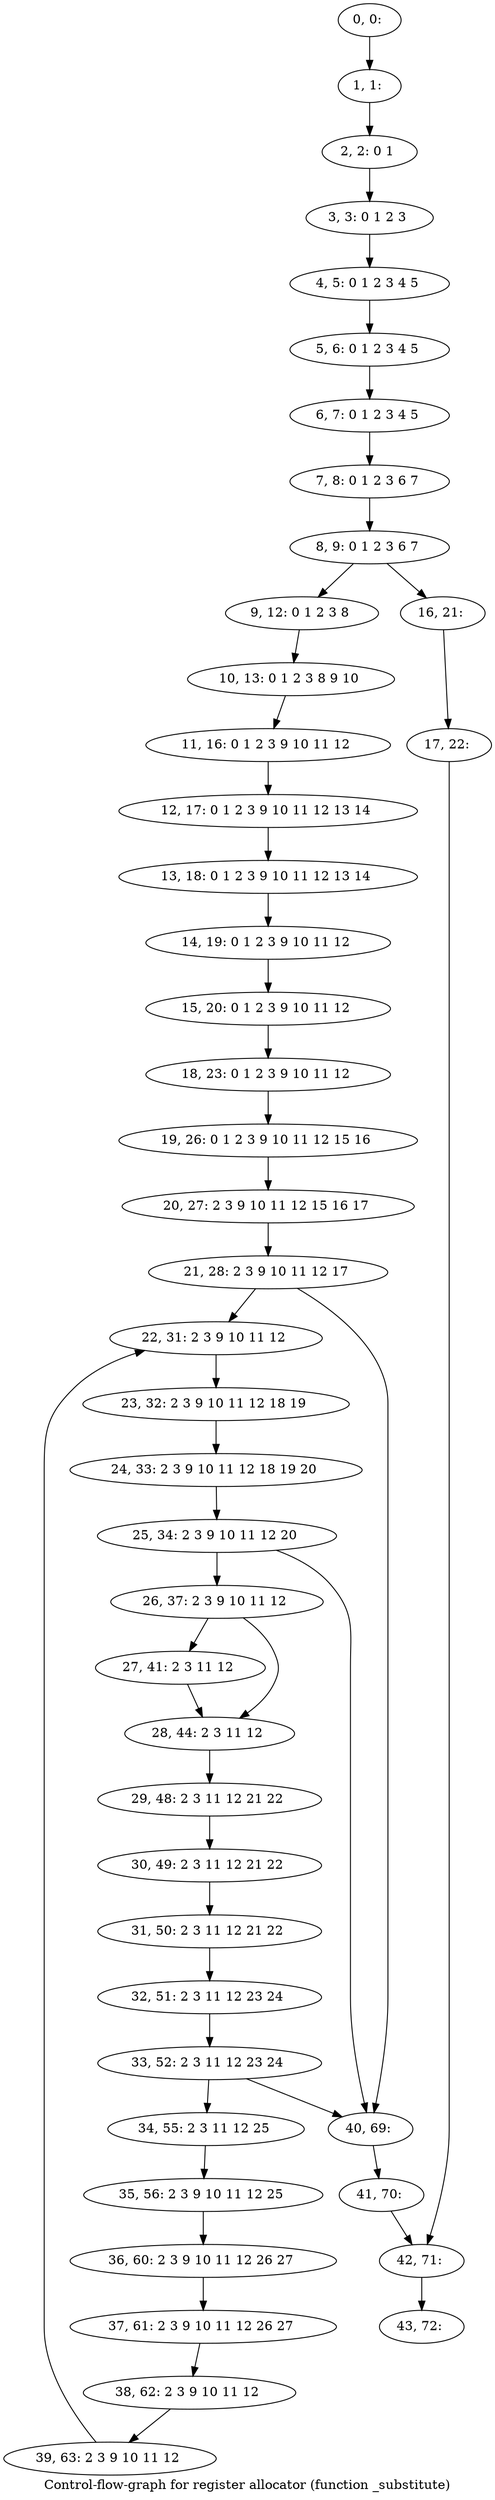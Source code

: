 digraph G {
graph [label="Control-flow-graph for register allocator (function _substitute)"]
0[label="0, 0: "];
1[label="1, 1: "];
2[label="2, 2: 0 1 "];
3[label="3, 3: 0 1 2 3 "];
4[label="4, 5: 0 1 2 3 4 5 "];
5[label="5, 6: 0 1 2 3 4 5 "];
6[label="6, 7: 0 1 2 3 4 5 "];
7[label="7, 8: 0 1 2 3 6 7 "];
8[label="8, 9: 0 1 2 3 6 7 "];
9[label="9, 12: 0 1 2 3 8 "];
10[label="10, 13: 0 1 2 3 8 9 10 "];
11[label="11, 16: 0 1 2 3 9 10 11 12 "];
12[label="12, 17: 0 1 2 3 9 10 11 12 13 14 "];
13[label="13, 18: 0 1 2 3 9 10 11 12 13 14 "];
14[label="14, 19: 0 1 2 3 9 10 11 12 "];
15[label="15, 20: 0 1 2 3 9 10 11 12 "];
16[label="16, 21: "];
17[label="17, 22: "];
18[label="18, 23: 0 1 2 3 9 10 11 12 "];
19[label="19, 26: 0 1 2 3 9 10 11 12 15 16 "];
20[label="20, 27: 2 3 9 10 11 12 15 16 17 "];
21[label="21, 28: 2 3 9 10 11 12 17 "];
22[label="22, 31: 2 3 9 10 11 12 "];
23[label="23, 32: 2 3 9 10 11 12 18 19 "];
24[label="24, 33: 2 3 9 10 11 12 18 19 20 "];
25[label="25, 34: 2 3 9 10 11 12 20 "];
26[label="26, 37: 2 3 9 10 11 12 "];
27[label="27, 41: 2 3 11 12 "];
28[label="28, 44: 2 3 11 12 "];
29[label="29, 48: 2 3 11 12 21 22 "];
30[label="30, 49: 2 3 11 12 21 22 "];
31[label="31, 50: 2 3 11 12 21 22 "];
32[label="32, 51: 2 3 11 12 23 24 "];
33[label="33, 52: 2 3 11 12 23 24 "];
34[label="34, 55: 2 3 11 12 25 "];
35[label="35, 56: 2 3 9 10 11 12 25 "];
36[label="36, 60: 2 3 9 10 11 12 26 27 "];
37[label="37, 61: 2 3 9 10 11 12 26 27 "];
38[label="38, 62: 2 3 9 10 11 12 "];
39[label="39, 63: 2 3 9 10 11 12 "];
40[label="40, 69: "];
41[label="41, 70: "];
42[label="42, 71: "];
43[label="43, 72: "];
0->1 ;
1->2 ;
2->3 ;
3->4 ;
4->5 ;
5->6 ;
6->7 ;
7->8 ;
8->9 ;
8->16 ;
9->10 ;
10->11 ;
11->12 ;
12->13 ;
13->14 ;
14->15 ;
15->18 ;
16->17 ;
17->42 ;
18->19 ;
19->20 ;
20->21 ;
21->22 ;
21->40 ;
22->23 ;
23->24 ;
24->25 ;
25->26 ;
25->40 ;
26->27 ;
26->28 ;
27->28 ;
28->29 ;
29->30 ;
30->31 ;
31->32 ;
32->33 ;
33->34 ;
33->40 ;
34->35 ;
35->36 ;
36->37 ;
37->38 ;
38->39 ;
39->22 ;
40->41 ;
41->42 ;
42->43 ;
}
